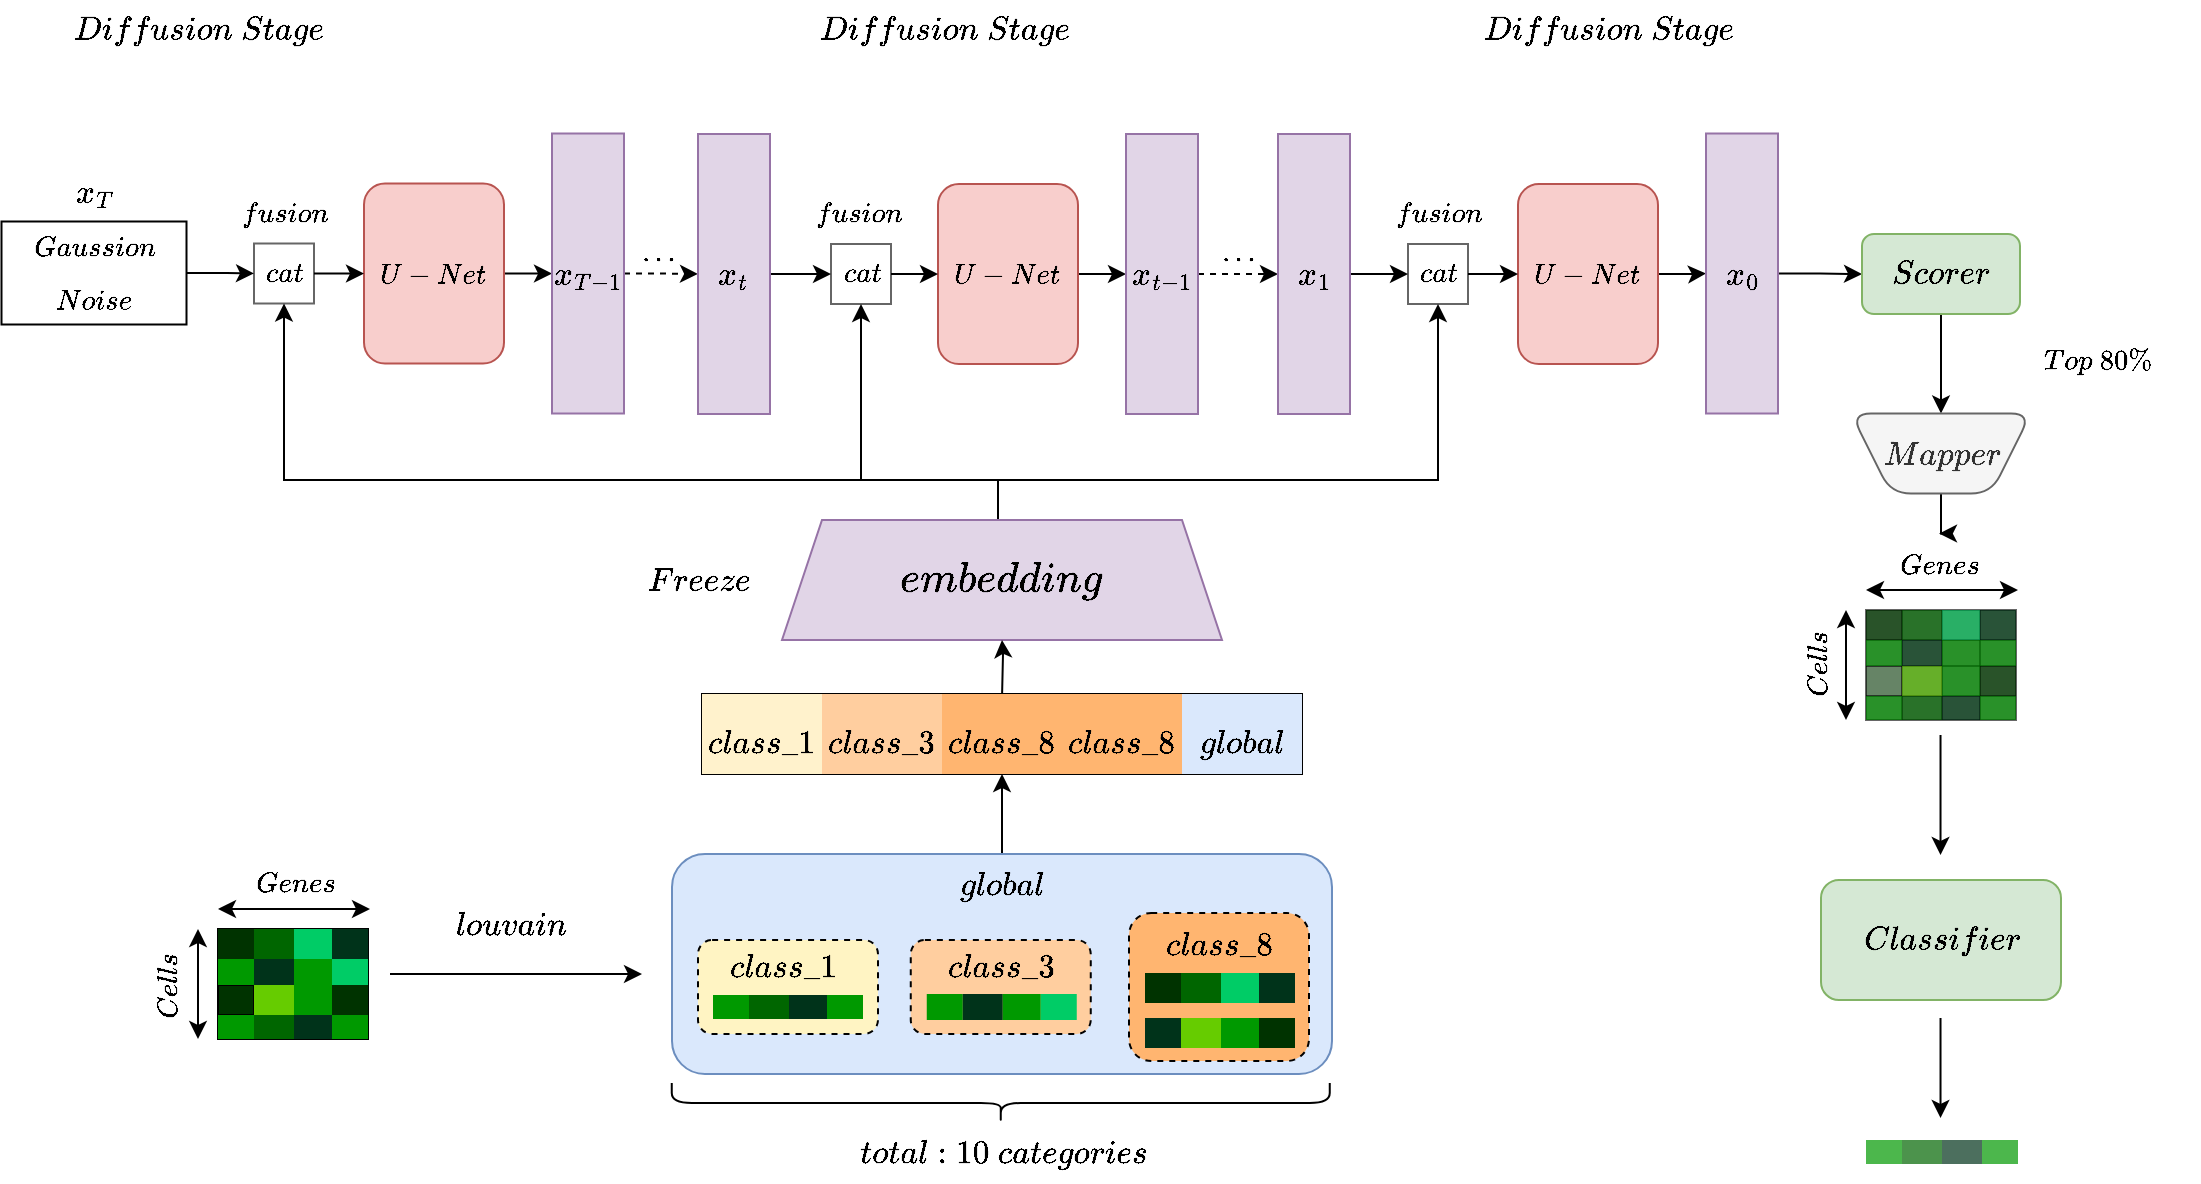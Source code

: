 <mxfile version="20.5.1" type="github">
  <diagram id="a45cf8ec-cd66-6f27-3ac3-be6e809c9e4a" name="Page-1">
    <mxGraphModel dx="1713" dy="1149" grid="1" gridSize="10" guides="1" tooltips="1" connect="1" arrows="1" fold="1" page="1" pageScale="1" pageWidth="827" pageHeight="1169" background="none" math="1" shadow="0">
      <root>
        <mxCell id="0" />
        <mxCell id="1" parent="0" />
        <mxCell id="RNldjSrTk-ECjSOE9ofg-17" style="edgeStyle=orthogonalEdgeStyle;rounded=0;orthogonalLoop=1;jettySize=auto;html=1;entryX=0.5;entryY=1;entryDx=0;entryDy=0;" edge="1" parent="1" source="a7p1xofD0uFk-9MtaVhH-249" target="a7p1xofD0uFk-9MtaVhH-190">
          <mxGeometry relative="1" as="geometry" />
        </mxCell>
        <mxCell id="a7p1xofD0uFk-9MtaVhH-249" value="" style="rounded=1;whiteSpace=wrap;html=1;strokeColor=#6c8ebf;fontFamily=Helvetica;fontSize=14;fillColor=#dae8fc;" parent="1" vertex="1">
          <mxGeometry x="497" y="1197" width="330" height="110" as="geometry" />
        </mxCell>
        <mxCell id="a7p1xofD0uFk-9MtaVhH-245" value="" style="rounded=1;whiteSpace=wrap;html=1;strokeColor=default;fontFamily=Helvetica;fontSize=14;fontColor=default;fillColor=#FFF4C3;dashed=1;" parent="1" vertex="1">
          <mxGeometry x="510" y="1240" width="90" height="47" as="geometry" />
        </mxCell>
        <mxCell id="a7p1xofD0uFk-9MtaVhH-242" value="" style="rounded=1;whiteSpace=wrap;html=1;strokeColor=default;fontFamily=Helvetica;fontSize=14;fontColor=default;fillColor=#FFB570;dashed=1;" parent="1" vertex="1">
          <mxGeometry x="725.5" y="1226.5" width="90" height="74" as="geometry" />
        </mxCell>
        <mxCell id="RNldjSrTk-ECjSOE9ofg-18" style="edgeStyle=orthogonalEdgeStyle;rounded=0;orthogonalLoop=1;jettySize=auto;html=1;entryX=0.5;entryY=1;entryDx=0;entryDy=0;" edge="1" parent="1" source="a7p1xofD0uFk-9MtaVhH-8" target="RNldjSrTk-ECjSOE9ofg-5">
          <mxGeometry relative="1" as="geometry">
            <Array as="points">
              <mxPoint x="660" y="1010" />
              <mxPoint x="303" y="1010" />
            </Array>
          </mxGeometry>
        </mxCell>
        <mxCell id="RNldjSrTk-ECjSOE9ofg-19" style="edgeStyle=orthogonalEdgeStyle;rounded=0;orthogonalLoop=1;jettySize=auto;html=1;entryX=0.5;entryY=1;entryDx=0;entryDy=0;" edge="1" parent="1" source="a7p1xofD0uFk-9MtaVhH-8" target="RNldjSrTk-ECjSOE9ofg-1">
          <mxGeometry relative="1" as="geometry">
            <Array as="points">
              <mxPoint x="660" y="1010" />
              <mxPoint x="592" y="1010" />
            </Array>
          </mxGeometry>
        </mxCell>
        <mxCell id="RNldjSrTk-ECjSOE9ofg-20" style="edgeStyle=orthogonalEdgeStyle;rounded=0;orthogonalLoop=1;jettySize=auto;html=1;entryX=0.5;entryY=1;entryDx=0;entryDy=0;" edge="1" parent="1" source="a7p1xofD0uFk-9MtaVhH-8" target="RNldjSrTk-ECjSOE9ofg-10">
          <mxGeometry relative="1" as="geometry">
            <Array as="points">
              <mxPoint x="660" y="1010" />
              <mxPoint x="880" y="1010" />
            </Array>
          </mxGeometry>
        </mxCell>
        <mxCell id="a7p1xofD0uFk-9MtaVhH-8" value="&lt;font style=&quot;font-size: 18px;&quot;&gt;$$embedding$$&lt;/font&gt;" style="shape=trapezoid;perimeter=trapezoidPerimeter;whiteSpace=wrap;html=1;fixedSize=1;fillColor=#e1d5e7;strokeColor=#9673a6;" parent="1" vertex="1">
          <mxGeometry x="552" y="1030" width="220" height="60" as="geometry" />
        </mxCell>
        <mxCell id="a7p1xofD0uFk-9MtaVhH-12" value="" style="edgeStyle=orthogonalEdgeStyle;rounded=0;orthogonalLoop=1;jettySize=auto;html=1;" parent="1" target="a7p1xofD0uFk-9MtaVhH-8" edge="1">
          <mxGeometry relative="1" as="geometry">
            <mxPoint x="662.048" y="1117" as="sourcePoint" />
          </mxGeometry>
        </mxCell>
        <mxCell id="a7p1xofD0uFk-9MtaVhH-46" value="$$fusion$$" style="text;html=1;align=center;verticalAlign=middle;resizable=0;points=[];autosize=1;strokeColor=none;fillColor=none;fontSize=12;fontFamily=Helvetica;fontColor=default;" parent="1" vertex="1">
          <mxGeometry x="263" y="861.75" width="80" height="30" as="geometry" />
        </mxCell>
        <mxCell id="a7p1xofD0uFk-9MtaVhH-52" value="" style="edgeStyle=orthogonalEdgeStyle;rounded=0;orthogonalLoop=1;jettySize=auto;html=1;fontFamily=Helvetica;fontSize=12;fontColor=default;" parent="1" source="a7p1xofD0uFk-9MtaVhH-49" target="a7p1xofD0uFk-9MtaVhH-51" edge="1">
          <mxGeometry relative="1" as="geometry" />
        </mxCell>
        <mxCell id="a7p1xofD0uFk-9MtaVhH-49" value="$$U-Net$$" style="rounded=1;whiteSpace=wrap;html=1;strokeColor=#b85450;fontFamily=Helvetica;fontSize=12;fillColor=#f8cecc;" parent="1" vertex="1">
          <mxGeometry x="343" y="861.75" width="70" height="90" as="geometry" />
        </mxCell>
        <mxCell id="RNldjSrTk-ECjSOE9ofg-15" style="edgeStyle=orthogonalEdgeStyle;rounded=0;orthogonalLoop=1;jettySize=auto;html=1;entryX=0;entryY=0.5;entryDx=0;entryDy=0;dashed=1;" edge="1" parent="1" source="a7p1xofD0uFk-9MtaVhH-51" target="a7p1xofD0uFk-9MtaVhH-71">
          <mxGeometry relative="1" as="geometry" />
        </mxCell>
        <mxCell id="a7p1xofD0uFk-9MtaVhH-51" value="&lt;font style=&quot;font-size: 14px;&quot;&gt;$$x_{T-1}$$&lt;/font&gt;" style="rounded=0;whiteSpace=wrap;html=1;strokeColor=#9673a6;fontFamily=Helvetica;fontSize=12;fillColor=#e1d5e7;" parent="1" vertex="1">
          <mxGeometry x="437" y="836.75" width="36" height="140" as="geometry" />
        </mxCell>
        <mxCell id="a7p1xofD0uFk-9MtaVhH-60" value="$$fusion$$" style="text;html=1;align=center;verticalAlign=middle;resizable=0;points=[];autosize=1;strokeColor=none;fillColor=none;fontSize=12;fontFamily=Helvetica;fontColor=default;" parent="1" vertex="1">
          <mxGeometry x="550" y="862" width="80" height="30" as="geometry" />
        </mxCell>
        <mxCell id="a7p1xofD0uFk-9MtaVhH-61" value="" style="edgeStyle=orthogonalEdgeStyle;rounded=0;orthogonalLoop=1;jettySize=auto;html=1;fontFamily=Helvetica;fontSize=12;fontColor=default;" parent="1" source="a7p1xofD0uFk-9MtaVhH-62" target="a7p1xofD0uFk-9MtaVhH-63" edge="1">
          <mxGeometry relative="1" as="geometry" />
        </mxCell>
        <mxCell id="a7p1xofD0uFk-9MtaVhH-62" value="$$U-Net$$" style="rounded=1;whiteSpace=wrap;html=1;strokeColor=#b85450;fontFamily=Helvetica;fontSize=12;fillColor=#f8cecc;" parent="1" vertex="1">
          <mxGeometry x="630" y="862" width="70" height="90" as="geometry" />
        </mxCell>
        <mxCell id="a7p1xofD0uFk-9MtaVhH-88" style="edgeStyle=orthogonalEdgeStyle;rounded=0;orthogonalLoop=1;jettySize=auto;html=1;entryX=0;entryY=0.5;entryDx=0;entryDy=0;dashed=1;fontFamily=Helvetica;fontSize=12;fontColor=default;" parent="1" source="a7p1xofD0uFk-9MtaVhH-63" target="a7p1xofD0uFk-9MtaVhH-86" edge="1">
          <mxGeometry relative="1" as="geometry" />
        </mxCell>
        <mxCell id="a7p1xofD0uFk-9MtaVhH-63" value="&lt;font style=&quot;font-size: 14px;&quot;&gt;$$x_{t-1}$$&lt;/font&gt;" style="rounded=0;whiteSpace=wrap;html=1;strokeColor=#9673a6;fontFamily=Helvetica;fontSize=12;fillColor=#e1d5e7;" parent="1" vertex="1">
          <mxGeometry x="724" y="837" width="36" height="140" as="geometry" />
        </mxCell>
        <mxCell id="RNldjSrTk-ECjSOE9ofg-4" style="edgeStyle=orthogonalEdgeStyle;rounded=0;orthogonalLoop=1;jettySize=auto;html=1;entryX=0;entryY=0.5;entryDx=0;entryDy=0;" edge="1" parent="1" source="a7p1xofD0uFk-9MtaVhH-71" target="RNldjSrTk-ECjSOE9ofg-1">
          <mxGeometry relative="1" as="geometry" />
        </mxCell>
        <mxCell id="a7p1xofD0uFk-9MtaVhH-71" value="&lt;font style=&quot;font-size: 14px;&quot;&gt;$$x_t$$&lt;/font&gt;" style="rounded=0;whiteSpace=wrap;html=1;strokeColor=#9673a6;fontFamily=Helvetica;fontSize=12;fillColor=#e1d5e7;" parent="1" vertex="1">
          <mxGeometry x="510" y="837" width="36" height="140" as="geometry" />
        </mxCell>
        <mxCell id="a7p1xofD0uFk-9MtaVhH-81" value="$$fusion$$" style="text;html=1;align=center;verticalAlign=middle;resizable=0;points=[];autosize=1;strokeColor=none;fillColor=none;fontSize=12;fontFamily=Helvetica;fontColor=default;" parent="1" vertex="1">
          <mxGeometry x="840" y="862" width="80" height="30" as="geometry" />
        </mxCell>
        <mxCell id="a7p1xofD0uFk-9MtaVhH-82" value="" style="edgeStyle=orthogonalEdgeStyle;rounded=0;orthogonalLoop=1;jettySize=auto;html=1;fontFamily=Helvetica;fontSize=12;fontColor=default;" parent="1" source="a7p1xofD0uFk-9MtaVhH-83" target="a7p1xofD0uFk-9MtaVhH-84" edge="1">
          <mxGeometry relative="1" as="geometry" />
        </mxCell>
        <mxCell id="a7p1xofD0uFk-9MtaVhH-83" value="$$U-Net$$" style="rounded=1;whiteSpace=wrap;html=1;strokeColor=#b85450;fontFamily=Helvetica;fontSize=12;fillColor=#f8cecc;" parent="1" vertex="1">
          <mxGeometry x="920" y="862" width="70" height="90" as="geometry" />
        </mxCell>
        <mxCell id="RNldjSrTk-ECjSOE9ofg-16" style="edgeStyle=orthogonalEdgeStyle;rounded=0;orthogonalLoop=1;jettySize=auto;html=1;entryX=0;entryY=0.5;entryDx=0;entryDy=0;" edge="1" parent="1" source="a7p1xofD0uFk-9MtaVhH-84" target="a7p1xofD0uFk-9MtaVhH-95">
          <mxGeometry relative="1" as="geometry" />
        </mxCell>
        <mxCell id="a7p1xofD0uFk-9MtaVhH-84" value="&lt;font style=&quot;font-size: 14px;&quot;&gt;$$x_0$$&lt;/font&gt;" style="rounded=0;whiteSpace=wrap;html=1;strokeColor=#9673a6;fontFamily=Helvetica;fontSize=12;fillColor=#e1d5e7;" parent="1" vertex="1">
          <mxGeometry x="1014" y="836.75" width="36" height="140" as="geometry" />
        </mxCell>
        <mxCell id="RNldjSrTk-ECjSOE9ofg-12" style="edgeStyle=orthogonalEdgeStyle;rounded=0;orthogonalLoop=1;jettySize=auto;html=1;entryX=0;entryY=0.5;entryDx=0;entryDy=0;" edge="1" parent="1" source="a7p1xofD0uFk-9MtaVhH-86" target="RNldjSrTk-ECjSOE9ofg-10">
          <mxGeometry relative="1" as="geometry" />
        </mxCell>
        <mxCell id="a7p1xofD0uFk-9MtaVhH-86" value="&lt;font style=&quot;font-size: 14px;&quot;&gt;$$x_1$$&lt;/font&gt;" style="rounded=0;whiteSpace=wrap;html=1;strokeColor=#9673a6;fontFamily=Helvetica;fontSize=12;fillColor=#e1d5e7;" parent="1" vertex="1">
          <mxGeometry x="800" y="837" width="36" height="140" as="geometry" />
        </mxCell>
        <mxCell id="a7p1xofD0uFk-9MtaVhH-89" value="&lt;b&gt;$$...$$&lt;/b&gt;" style="text;html=1;align=center;verticalAlign=middle;resizable=0;points=[];autosize=1;strokeColor=none;fillColor=none;fontSize=12;fontFamily=Helvetica;fontColor=default;" parent="1" vertex="1">
          <mxGeometry x="750" y="880.75" width="60" height="30" as="geometry" />
        </mxCell>
        <mxCell id="a7p1xofD0uFk-9MtaVhH-92" value="$$Diffusion\ Stage$$" style="text;html=1;align=center;verticalAlign=middle;resizable=0;points=[];autosize=1;strokeColor=none;fillColor=none;fontSize=14;fontFamily=Helvetica;fontColor=default;" parent="1" vertex="1">
          <mxGeometry x="185" y="770" width="150" height="30" as="geometry" />
        </mxCell>
        <mxCell id="a7p1xofD0uFk-9MtaVhH-93" value="$$Diffusion\ Stage$$" style="text;html=1;align=center;verticalAlign=middle;resizable=0;points=[];autosize=1;strokeColor=none;fillColor=none;fontSize=14;fontFamily=Helvetica;fontColor=default;" parent="1" vertex="1">
          <mxGeometry x="557.5" y="770" width="150" height="30" as="geometry" />
        </mxCell>
        <mxCell id="a7p1xofD0uFk-9MtaVhH-94" value="$$Diffusion\ Stage$$" style="text;html=1;align=center;verticalAlign=middle;resizable=0;points=[];autosize=1;strokeColor=none;fillColor=none;fontSize=14;fontFamily=Helvetica;fontColor=default;" parent="1" vertex="1">
          <mxGeometry x="890" y="770" width="150" height="30" as="geometry" />
        </mxCell>
        <mxCell id="RNldjSrTk-ECjSOE9ofg-21" style="edgeStyle=orthogonalEdgeStyle;rounded=0;orthogonalLoop=1;jettySize=auto;html=1;entryX=0.5;entryY=1;entryDx=0;entryDy=0;" edge="1" parent="1" source="a7p1xofD0uFk-9MtaVhH-95" target="a7p1xofD0uFk-9MtaVhH-125">
          <mxGeometry relative="1" as="geometry" />
        </mxCell>
        <mxCell id="a7p1xofD0uFk-9MtaVhH-95" value="$$Scorer$$" style="rounded=1;whiteSpace=wrap;html=1;strokeColor=#82b366;fontFamily=Helvetica;fontSize=14;fillColor=#d5e8d4;" parent="1" vertex="1">
          <mxGeometry x="1092" y="887" width="79" height="40" as="geometry" />
        </mxCell>
        <mxCell id="a7p1xofD0uFk-9MtaVhH-96" value="" style="shape=table;startSize=0;container=1;collapsible=0;childLayout=tableLayout;rounded=1;strokeColor=default;fontFamily=Helvetica;fontSize=12;fontColor=default;fillColor=#003300;html=1;opacity=60;" parent="1" vertex="1">
          <mxGeometry x="1094" y="1075" width="75" height="55" as="geometry" />
        </mxCell>
        <mxCell id="a7p1xofD0uFk-9MtaVhH-97" value="" style="shape=tableRow;horizontal=0;startSize=0;swimlaneHead=0;swimlaneBody=0;top=0;left=0;bottom=0;right=0;collapsible=0;dropTarget=0;fillColor=none;points=[[0,0.5],[1,0.5]];portConstraint=eastwest;rounded=1;strokeColor=default;fontFamily=Helvetica;fontSize=12;fontColor=default;html=1;opacity=60;" parent="a7p1xofD0uFk-9MtaVhH-96" vertex="1">
          <mxGeometry width="75" height="15" as="geometry" />
        </mxCell>
        <mxCell id="a7p1xofD0uFk-9MtaVhH-98" value="" style="shape=partialRectangle;html=1;whiteSpace=wrap;connectable=0;overflow=hidden;fillColor=#003300;top=0;left=0;bottom=0;right=0;pointerEvents=1;rounded=1;strokeColor=default;fontFamily=Helvetica;fontSize=12;fontColor=default;opacity=60;" parent="a7p1xofD0uFk-9MtaVhH-97" vertex="1">
          <mxGeometry width="18" height="15" as="geometry">
            <mxRectangle width="18" height="15" as="alternateBounds" />
          </mxGeometry>
        </mxCell>
        <mxCell id="a7p1xofD0uFk-9MtaVhH-99" value="" style="shape=partialRectangle;html=1;whiteSpace=wrap;connectable=0;overflow=hidden;top=0;left=0;bottom=0;right=0;pointerEvents=1;rounded=1;fontFamily=Helvetica;fontSize=12;fillColor=#006600;opacity=60;" parent="a7p1xofD0uFk-9MtaVhH-97" vertex="1">
          <mxGeometry x="18" width="20" height="15" as="geometry">
            <mxRectangle width="20" height="15" as="alternateBounds" />
          </mxGeometry>
        </mxCell>
        <mxCell id="a7p1xofD0uFk-9MtaVhH-100" value="" style="shape=partialRectangle;html=1;whiteSpace=wrap;connectable=0;overflow=hidden;top=0;left=0;bottom=0;right=0;pointerEvents=1;rounded=1;fontFamily=Helvetica;fontSize=12;fillColor=#00CC66;opacity=60;" parent="a7p1xofD0uFk-9MtaVhH-97" vertex="1">
          <mxGeometry x="38" width="19" height="15" as="geometry">
            <mxRectangle width="19" height="15" as="alternateBounds" />
          </mxGeometry>
        </mxCell>
        <mxCell id="a7p1xofD0uFk-9MtaVhH-101" value="" style="shape=partialRectangle;html=1;whiteSpace=wrap;connectable=0;overflow=hidden;fillColor=#00331A;top=0;left=0;bottom=0;right=0;pointerEvents=1;rounded=1;strokeColor=default;fontFamily=Helvetica;fontSize=12;fontColor=default;opacity=60;" parent="a7p1xofD0uFk-9MtaVhH-97" vertex="1">
          <mxGeometry x="57" width="18" height="15" as="geometry">
            <mxRectangle width="18" height="15" as="alternateBounds" />
          </mxGeometry>
        </mxCell>
        <mxCell id="a7p1xofD0uFk-9MtaVhH-102" value="" style="shape=tableRow;horizontal=0;startSize=0;swimlaneHead=0;swimlaneBody=0;top=0;left=0;bottom=0;right=0;collapsible=0;dropTarget=0;fillColor=none;points=[[0,0.5],[1,0.5]];portConstraint=eastwest;rounded=1;strokeColor=default;fontFamily=Helvetica;fontSize=12;fontColor=default;html=1;opacity=60;" parent="a7p1xofD0uFk-9MtaVhH-96" vertex="1">
          <mxGeometry y="15" width="75" height="13" as="geometry" />
        </mxCell>
        <mxCell id="a7p1xofD0uFk-9MtaVhH-103" value="" style="shape=partialRectangle;html=1;whiteSpace=wrap;connectable=0;overflow=hidden;fillColor=#009900;top=0;left=0;bottom=0;right=0;pointerEvents=1;rounded=1;strokeColor=default;fontFamily=Helvetica;fontSize=12;fontColor=default;opacity=60;" parent="a7p1xofD0uFk-9MtaVhH-102" vertex="1">
          <mxGeometry width="18" height="13" as="geometry">
            <mxRectangle width="18" height="13" as="alternateBounds" />
          </mxGeometry>
        </mxCell>
        <mxCell id="a7p1xofD0uFk-9MtaVhH-104" value="" style="shape=partialRectangle;html=1;whiteSpace=wrap;connectable=0;overflow=hidden;fillColor=#00331A;top=0;left=0;bottom=0;right=0;pointerEvents=1;rounded=1;strokeColor=default;fontFamily=Helvetica;fontSize=12;fontColor=default;opacity=60;" parent="a7p1xofD0uFk-9MtaVhH-102" vertex="1">
          <mxGeometry x="18" width="20" height="13" as="geometry">
            <mxRectangle width="20" height="13" as="alternateBounds" />
          </mxGeometry>
        </mxCell>
        <mxCell id="a7p1xofD0uFk-9MtaVhH-105" value="" style="shape=partialRectangle;html=1;whiteSpace=wrap;connectable=0;overflow=hidden;fillColor=#009900;top=0;left=0;bottom=0;right=0;pointerEvents=1;rounded=1;strokeColor=default;fontFamily=Helvetica;fontSize=12;fontColor=default;opacity=60;" parent="a7p1xofD0uFk-9MtaVhH-102" vertex="1">
          <mxGeometry x="38" width="19" height="13" as="geometry">
            <mxRectangle width="19" height="13" as="alternateBounds" />
          </mxGeometry>
        </mxCell>
        <mxCell id="a7p1xofD0uFk-9MtaVhH-106" value="" style="shape=partialRectangle;html=1;whiteSpace=wrap;connectable=0;overflow=hidden;fillColor=#009900;top=0;left=0;bottom=0;right=0;pointerEvents=1;rounded=1;strokeColor=default;fontFamily=Helvetica;fontSize=12;fontColor=default;opacity=60;" parent="a7p1xofD0uFk-9MtaVhH-102" vertex="1">
          <mxGeometry x="57" width="18" height="13" as="geometry">
            <mxRectangle width="18" height="13" as="alternateBounds" />
          </mxGeometry>
        </mxCell>
        <mxCell id="a7p1xofD0uFk-9MtaVhH-107" value="" style="shape=tableRow;horizontal=0;startSize=0;swimlaneHead=0;swimlaneBody=0;top=0;left=0;bottom=0;right=0;collapsible=0;dropTarget=0;fillColor=none;points=[[0,0.5],[1,0.5]];portConstraint=eastwest;rounded=1;strokeColor=default;fontFamily=Helvetica;fontSize=12;fontColor=default;html=1;opacity=60;" parent="a7p1xofD0uFk-9MtaVhH-96" vertex="1">
          <mxGeometry y="28" width="75" height="15" as="geometry" />
        </mxCell>
        <mxCell id="a7p1xofD0uFk-9MtaVhH-108" value="" style="shape=partialRectangle;html=1;whiteSpace=wrap;connectable=0;overflow=hidden;fillColor=none;top=0;left=0;bottom=0;right=0;pointerEvents=1;rounded=1;strokeColor=default;fontFamily=Helvetica;fontSize=12;fontColor=default;opacity=60;" parent="a7p1xofD0uFk-9MtaVhH-107" vertex="1">
          <mxGeometry width="18" height="15" as="geometry">
            <mxRectangle width="18" height="15" as="alternateBounds" />
          </mxGeometry>
        </mxCell>
        <mxCell id="a7p1xofD0uFk-9MtaVhH-109" value="" style="shape=partialRectangle;html=1;whiteSpace=wrap;connectable=0;overflow=hidden;fillColor=#66CC00;top=0;left=0;bottom=0;right=0;pointerEvents=1;rounded=1;strokeColor=default;fontFamily=Helvetica;fontSize=12;fontColor=default;opacity=60;" parent="a7p1xofD0uFk-9MtaVhH-107" vertex="1">
          <mxGeometry x="18" width="20" height="15" as="geometry">
            <mxRectangle width="20" height="15" as="alternateBounds" />
          </mxGeometry>
        </mxCell>
        <mxCell id="a7p1xofD0uFk-9MtaVhH-110" value="" style="shape=partialRectangle;html=1;whiteSpace=wrap;connectable=0;overflow=hidden;fillColor=#009900;top=0;left=0;bottom=0;right=0;pointerEvents=1;rounded=1;strokeColor=default;fontFamily=Helvetica;fontSize=12;fontColor=default;opacity=60;" parent="a7p1xofD0uFk-9MtaVhH-107" vertex="1">
          <mxGeometry x="38" width="19" height="15" as="geometry">
            <mxRectangle width="19" height="15" as="alternateBounds" />
          </mxGeometry>
        </mxCell>
        <mxCell id="a7p1xofD0uFk-9MtaVhH-111" value="" style="shape=partialRectangle;html=1;whiteSpace=wrap;connectable=0;overflow=hidden;fillColor=#003300;top=0;left=0;bottom=0;right=0;pointerEvents=1;rounded=1;strokeColor=default;fontFamily=Helvetica;fontSize=12;fontColor=default;opacity=60;" parent="a7p1xofD0uFk-9MtaVhH-107" vertex="1">
          <mxGeometry x="57" width="18" height="15" as="geometry">
            <mxRectangle width="18" height="15" as="alternateBounds" />
          </mxGeometry>
        </mxCell>
        <mxCell id="a7p1xofD0uFk-9MtaVhH-112" value="" style="shape=tableRow;horizontal=0;startSize=0;swimlaneHead=0;swimlaneBody=0;top=0;left=0;bottom=0;right=0;collapsible=0;dropTarget=0;fillColor=none;points=[[0,0.5],[1,0.5]];portConstraint=eastwest;rounded=1;strokeColor=default;fontFamily=Helvetica;fontSize=12;fontColor=default;html=1;opacity=60;" parent="a7p1xofD0uFk-9MtaVhH-96" vertex="1">
          <mxGeometry y="43" width="75" height="12" as="geometry" />
        </mxCell>
        <mxCell id="a7p1xofD0uFk-9MtaVhH-113" value="" style="shape=partialRectangle;html=1;whiteSpace=wrap;connectable=0;overflow=hidden;fillColor=#009900;top=0;left=0;bottom=0;right=0;pointerEvents=1;rounded=1;strokeColor=default;fontFamily=Helvetica;fontSize=12;fontColor=default;opacity=60;" parent="a7p1xofD0uFk-9MtaVhH-112" vertex="1">
          <mxGeometry width="18" height="12" as="geometry">
            <mxRectangle width="18" height="12" as="alternateBounds" />
          </mxGeometry>
        </mxCell>
        <mxCell id="a7p1xofD0uFk-9MtaVhH-114" value="" style="shape=partialRectangle;html=1;whiteSpace=wrap;connectable=0;overflow=hidden;fillColor=#006600;top=0;left=0;bottom=0;right=0;pointerEvents=1;rounded=1;strokeColor=default;fontFamily=Helvetica;fontSize=12;fontColor=default;opacity=60;" parent="a7p1xofD0uFk-9MtaVhH-112" vertex="1">
          <mxGeometry x="18" width="20" height="12" as="geometry">
            <mxRectangle width="20" height="12" as="alternateBounds" />
          </mxGeometry>
        </mxCell>
        <mxCell id="a7p1xofD0uFk-9MtaVhH-115" value="" style="shape=partialRectangle;html=1;whiteSpace=wrap;connectable=0;overflow=hidden;top=0;left=0;bottom=0;right=0;pointerEvents=1;rounded=1;fontFamily=Helvetica;fontSize=12;fillColor=#00331A;opacity=60;" parent="a7p1xofD0uFk-9MtaVhH-112" vertex="1">
          <mxGeometry x="38" width="19" height="12" as="geometry">
            <mxRectangle width="19" height="12" as="alternateBounds" />
          </mxGeometry>
        </mxCell>
        <mxCell id="a7p1xofD0uFk-9MtaVhH-116" value="" style="shape=partialRectangle;html=1;whiteSpace=wrap;connectable=0;overflow=hidden;fillColor=#009900;top=0;left=0;bottom=0;right=0;pointerEvents=1;rounded=1;strokeColor=default;fontFamily=Helvetica;fontSize=12;fontColor=default;opacity=60;" parent="a7p1xofD0uFk-9MtaVhH-112" vertex="1">
          <mxGeometry x="57" width="18" height="12" as="geometry">
            <mxRectangle width="18" height="12" as="alternateBounds" />
          </mxGeometry>
        </mxCell>
        <mxCell id="a7p1xofD0uFk-9MtaVhH-117" value="" style="endArrow=classic;startArrow=classic;html=1;rounded=0;fontFamily=Helvetica;fontSize=12;fontColor=default;" parent="1" edge="1">
          <mxGeometry width="50" height="50" relative="1" as="geometry">
            <mxPoint x="1094" y="1065" as="sourcePoint" />
            <mxPoint x="1170" y="1065" as="targetPoint" />
          </mxGeometry>
        </mxCell>
        <mxCell id="a7p1xofD0uFk-9MtaVhH-118" value="" style="endArrow=classic;startArrow=classic;html=1;rounded=0;fontFamily=Helvetica;fontSize=12;fontColor=default;" parent="1" edge="1">
          <mxGeometry width="50" height="50" relative="1" as="geometry">
            <mxPoint x="1084" y="1130" as="sourcePoint" />
            <mxPoint x="1084" y="1075" as="targetPoint" />
          </mxGeometry>
        </mxCell>
        <mxCell id="a7p1xofD0uFk-9MtaVhH-119" value="&lt;font style=&quot;font-size: 12px;&quot;&gt;$$Genes$$&lt;/font&gt;" style="text;html=1;align=center;verticalAlign=middle;resizable=0;points=[];autosize=1;strokeColor=none;fillColor=none;fontSize=12;fontFamily=Helvetica;fontColor=default;" parent="1" vertex="1">
          <mxGeometry x="1085" y="1037.5" width="90" height="30" as="geometry" />
        </mxCell>
        <mxCell id="a7p1xofD0uFk-9MtaVhH-120" value="&lt;font style=&quot;font-size: 12px;&quot;&gt;$$Cells$$&lt;/font&gt;" style="text;html=1;align=center;verticalAlign=middle;resizable=0;points=[];autosize=1;strokeColor=none;fillColor=none;fontSize=10;fontFamily=Helvetica;fontColor=default;horizontal=0;" parent="1" vertex="1">
          <mxGeometry x="1050" y="1067.5" width="40" height="70" as="geometry" />
        </mxCell>
        <mxCell id="RNldjSrTk-ECjSOE9ofg-9" style="edgeStyle=orthogonalEdgeStyle;rounded=0;orthogonalLoop=1;jettySize=auto;html=1;entryX=0;entryY=0.5;entryDx=0;entryDy=0;" edge="1" parent="1" source="a7p1xofD0uFk-9MtaVhH-121" target="RNldjSrTk-ECjSOE9ofg-5">
          <mxGeometry relative="1" as="geometry" />
        </mxCell>
        <mxCell id="a7p1xofD0uFk-9MtaVhH-121" value="&lt;div&gt;&lt;font style=&quot;font-size: 12px;&quot;&gt;$$Gaussion$$&lt;/font&gt;&lt;/div&gt;&lt;div&gt;&lt;font style=&quot;font-size: 12px;&quot;&gt;$$Noise$$&lt;/font&gt;&lt;/div&gt;" style="rounded=0;whiteSpace=wrap;html=1;strokeColor=default;fontFamily=Helvetica;fontSize=14;fontColor=default;fillColor=default;" parent="1" vertex="1">
          <mxGeometry x="161.75" y="880.75" width="92.5" height="51.5" as="geometry" />
        </mxCell>
        <mxCell id="a7p1xofD0uFk-9MtaVhH-126" style="edgeStyle=orthogonalEdgeStyle;rounded=0;orthogonalLoop=1;jettySize=auto;html=1;entryX=0.505;entryY=0.003;entryDx=0;entryDy=0;entryPerimeter=0;fontFamily=Helvetica;fontSize=12;fontColor=default;" parent="1" source="a7p1xofD0uFk-9MtaVhH-125" target="a7p1xofD0uFk-9MtaVhH-119" edge="1">
          <mxGeometry relative="1" as="geometry" />
        </mxCell>
        <mxCell id="a7p1xofD0uFk-9MtaVhH-125" value="&lt;font style=&quot;font-size: 14px;&quot;&gt;$$Mapper$$&lt;/font&gt;" style="shape=trapezoid;perimeter=trapezoidPerimeter;whiteSpace=wrap;html=1;fixedSize=1;rounded=1;strokeColor=#666666;fontFamily=Helvetica;fontSize=12;fontColor=#333333;fillColor=#f5f5f5;direction=west;" parent="1" vertex="1">
          <mxGeometry x="1086.5" y="976.75" width="90" height="40" as="geometry" />
        </mxCell>
        <mxCell id="a7p1xofD0uFk-9MtaVhH-128" value="$$Top\ 80\%$$" style="text;html=1;align=center;verticalAlign=middle;resizable=0;points=[];autosize=1;strokeColor=none;fillColor=none;fontSize=12;fontFamily=Helvetica;fontColor=default;" parent="1" vertex="1">
          <mxGeometry x="1160" y="935" width="100" height="30" as="geometry" />
        </mxCell>
        <mxCell id="a7p1xofD0uFk-9MtaVhH-188" value="$$x_T$$" style="text;html=1;align=center;verticalAlign=middle;resizable=0;points=[];autosize=1;strokeColor=none;fillColor=none;fontSize=14;fontFamily=Helvetica;fontColor=default;" parent="1" vertex="1">
          <mxGeometry x="168" y="850.75" width="80" height="30" as="geometry" />
        </mxCell>
        <mxCell id="a7p1xofD0uFk-9MtaVhH-189" value="$$Freeze$$" style="text;html=1;align=center;verticalAlign=middle;resizable=0;points=[];autosize=1;strokeColor=none;fillColor=none;fontSize=14;fontFamily=Helvetica;fontColor=default;" parent="1" vertex="1">
          <mxGeometry x="459.5" y="1045" width="100" height="30" as="geometry" />
        </mxCell>
        <mxCell id="a7p1xofD0uFk-9MtaVhH-190" value="" style="shape=table;startSize=0;container=1;collapsible=0;childLayout=tableLayout;rounded=1;strokeColor=#000000;fontFamily=Helvetica;fontSize=14;fillColor=#dae8fc;html=1;shadow=0;" parent="1" vertex="1">
          <mxGeometry x="512" y="1117" width="300" height="40" as="geometry" />
        </mxCell>
        <mxCell id="a7p1xofD0uFk-9MtaVhH-191" value="" style="shape=tableRow;horizontal=0;startSize=0;swimlaneHead=0;swimlaneBody=0;top=0;left=0;bottom=0;right=0;collapsible=0;dropTarget=0;fillColor=none;points=[[0,0.5],[1,0.5]];portConstraint=eastwest;rounded=1;strokeColor=#000000;fontFamily=Helvetica;fontSize=14;fontColor=default;html=1;shadow=0;" parent="a7p1xofD0uFk-9MtaVhH-190" vertex="1">
          <mxGeometry width="300" height="40" as="geometry" />
        </mxCell>
        <mxCell id="a7p1xofD0uFk-9MtaVhH-192" value="$$class\_1$$" style="shape=partialRectangle;html=1;whiteSpace=wrap;connectable=0;overflow=hidden;fillColor=#fff2cc;top=0;left=0;bottom=0;right=0;pointerEvents=1;rounded=1;strokeColor=#000000;fontFamily=Helvetica;fontSize=14;shadow=0;" parent="a7p1xofD0uFk-9MtaVhH-191" vertex="1">
          <mxGeometry width="60" height="40" as="geometry">
            <mxRectangle width="60" height="40" as="alternateBounds" />
          </mxGeometry>
        </mxCell>
        <mxCell id="a7p1xofD0uFk-9MtaVhH-193" value="$$class\_3$$" style="shape=partialRectangle;html=1;whiteSpace=wrap;connectable=0;overflow=hidden;fillColor=#FFCE9F;top=0;left=0;bottom=0;right=0;pointerEvents=1;rounded=1;strokeColor=#000000;fontFamily=Helvetica;fontSize=14;shadow=0;" parent="a7p1xofD0uFk-9MtaVhH-191" vertex="1">
          <mxGeometry x="60" width="60" height="40" as="geometry">
            <mxRectangle width="60" height="40" as="alternateBounds" />
          </mxGeometry>
        </mxCell>
        <mxCell id="a7p1xofD0uFk-9MtaVhH-194" value="$$class\_8$$" style="shape=partialRectangle;html=1;whiteSpace=wrap;connectable=0;overflow=hidden;fillColor=#FFB570;top=0;left=0;bottom=0;right=0;pointerEvents=1;rounded=1;strokeColor=#000000;fontFamily=Helvetica;fontSize=14;horizontal=1;verticalAlign=middle;align=center;gradientColor=none;shadow=0;" parent="a7p1xofD0uFk-9MtaVhH-191" vertex="1">
          <mxGeometry x="120" width="60" height="40" as="geometry">
            <mxRectangle width="60" height="40" as="alternateBounds" />
          </mxGeometry>
        </mxCell>
        <mxCell id="a7p1xofD0uFk-9MtaVhH-195" value="$$class\_8$$" style="shape=partialRectangle;html=1;whiteSpace=wrap;connectable=0;overflow=hidden;fillColor=#FFB570;top=0;left=0;bottom=0;right=0;pointerEvents=1;rounded=1;strokeColor=#000000;fontFamily=Helvetica;fontSize=14;shadow=0;" parent="a7p1xofD0uFk-9MtaVhH-191" vertex="1">
          <mxGeometry x="180" width="60" height="40" as="geometry">
            <mxRectangle width="60" height="40" as="alternateBounds" />
          </mxGeometry>
        </mxCell>
        <mxCell id="a7p1xofD0uFk-9MtaVhH-281" value="$$global$$" style="shape=partialRectangle;html=1;whiteSpace=wrap;connectable=0;overflow=hidden;fillColor=#dae8fc;top=0;left=0;bottom=0;right=0;pointerEvents=1;rounded=1;strokeColor=#000000;fontFamily=Helvetica;fontSize=14;shadow=0;" parent="a7p1xofD0uFk-9MtaVhH-191" vertex="1">
          <mxGeometry x="240" width="60" height="40" as="geometry">
            <mxRectangle width="60" height="40" as="alternateBounds" />
          </mxGeometry>
        </mxCell>
        <mxCell id="a7p1xofD0uFk-9MtaVhH-196" value="" style="shape=table;startSize=0;container=1;collapsible=0;childLayout=tableLayout;rounded=1;strokeColor=default;fontFamily=Helvetica;fontSize=12;fontColor=default;fillColor=#003300;html=1;" parent="1" vertex="1">
          <mxGeometry x="270" y="1234.5" width="75" height="55" as="geometry" />
        </mxCell>
        <mxCell id="a7p1xofD0uFk-9MtaVhH-197" value="" style="shape=tableRow;horizontal=0;startSize=0;swimlaneHead=0;swimlaneBody=0;top=0;left=0;bottom=0;right=0;collapsible=0;dropTarget=0;fillColor=none;points=[[0,0.5],[1,0.5]];portConstraint=eastwest;rounded=1;strokeColor=default;fontFamily=Helvetica;fontSize=12;fontColor=default;html=1;" parent="a7p1xofD0uFk-9MtaVhH-196" vertex="1">
          <mxGeometry width="75" height="15" as="geometry" />
        </mxCell>
        <mxCell id="a7p1xofD0uFk-9MtaVhH-198" value="" style="shape=partialRectangle;html=1;whiteSpace=wrap;connectable=0;overflow=hidden;fillColor=#003300;top=0;left=0;bottom=0;right=0;pointerEvents=1;rounded=1;strokeColor=default;fontFamily=Helvetica;fontSize=12;fontColor=default;" parent="a7p1xofD0uFk-9MtaVhH-197" vertex="1">
          <mxGeometry width="18" height="15" as="geometry">
            <mxRectangle width="18" height="15" as="alternateBounds" />
          </mxGeometry>
        </mxCell>
        <mxCell id="a7p1xofD0uFk-9MtaVhH-199" value="" style="shape=partialRectangle;html=1;whiteSpace=wrap;connectable=0;overflow=hidden;top=0;left=0;bottom=0;right=0;pointerEvents=1;rounded=1;fontFamily=Helvetica;fontSize=12;fillColor=#006600;" parent="a7p1xofD0uFk-9MtaVhH-197" vertex="1">
          <mxGeometry x="18" width="20" height="15" as="geometry">
            <mxRectangle width="20" height="15" as="alternateBounds" />
          </mxGeometry>
        </mxCell>
        <mxCell id="a7p1xofD0uFk-9MtaVhH-200" value="" style="shape=partialRectangle;html=1;whiteSpace=wrap;connectable=0;overflow=hidden;top=0;left=0;bottom=0;right=0;pointerEvents=1;rounded=1;fontFamily=Helvetica;fontSize=12;fillColor=#00CC66;" parent="a7p1xofD0uFk-9MtaVhH-197" vertex="1">
          <mxGeometry x="38" width="19" height="15" as="geometry">
            <mxRectangle width="19" height="15" as="alternateBounds" />
          </mxGeometry>
        </mxCell>
        <mxCell id="a7p1xofD0uFk-9MtaVhH-201" value="" style="shape=partialRectangle;html=1;whiteSpace=wrap;connectable=0;overflow=hidden;fillColor=#00331A;top=0;left=0;bottom=0;right=0;pointerEvents=1;rounded=1;strokeColor=default;fontFamily=Helvetica;fontSize=12;fontColor=default;" parent="a7p1xofD0uFk-9MtaVhH-197" vertex="1">
          <mxGeometry x="57" width="18" height="15" as="geometry">
            <mxRectangle width="18" height="15" as="alternateBounds" />
          </mxGeometry>
        </mxCell>
        <mxCell id="a7p1xofD0uFk-9MtaVhH-202" value="" style="shape=tableRow;horizontal=0;startSize=0;swimlaneHead=0;swimlaneBody=0;top=0;left=0;bottom=0;right=0;collapsible=0;dropTarget=0;fillColor=none;points=[[0,0.5],[1,0.5]];portConstraint=eastwest;rounded=1;strokeColor=default;fontFamily=Helvetica;fontSize=12;fontColor=default;html=1;" parent="a7p1xofD0uFk-9MtaVhH-196" vertex="1">
          <mxGeometry y="15" width="75" height="13" as="geometry" />
        </mxCell>
        <mxCell id="a7p1xofD0uFk-9MtaVhH-203" value="" style="shape=partialRectangle;html=1;whiteSpace=wrap;connectable=0;overflow=hidden;fillColor=#009900;top=0;left=0;bottom=0;right=0;pointerEvents=1;rounded=1;strokeColor=default;fontFamily=Helvetica;fontSize=12;fontColor=default;" parent="a7p1xofD0uFk-9MtaVhH-202" vertex="1">
          <mxGeometry width="18" height="13" as="geometry">
            <mxRectangle width="18" height="13" as="alternateBounds" />
          </mxGeometry>
        </mxCell>
        <mxCell id="a7p1xofD0uFk-9MtaVhH-204" value="" style="shape=partialRectangle;html=1;whiteSpace=wrap;connectable=0;overflow=hidden;fillColor=#00331A;top=0;left=0;bottom=0;right=0;pointerEvents=1;rounded=1;strokeColor=default;fontFamily=Helvetica;fontSize=12;fontColor=default;" parent="a7p1xofD0uFk-9MtaVhH-202" vertex="1">
          <mxGeometry x="18" width="20" height="13" as="geometry">
            <mxRectangle width="20" height="13" as="alternateBounds" />
          </mxGeometry>
        </mxCell>
        <mxCell id="a7p1xofD0uFk-9MtaVhH-205" value="" style="shape=partialRectangle;html=1;whiteSpace=wrap;connectable=0;overflow=hidden;fillColor=#009900;top=0;left=0;bottom=0;right=0;pointerEvents=1;rounded=1;strokeColor=default;fontFamily=Helvetica;fontSize=12;fontColor=default;" parent="a7p1xofD0uFk-9MtaVhH-202" vertex="1">
          <mxGeometry x="38" width="19" height="13" as="geometry">
            <mxRectangle width="19" height="13" as="alternateBounds" />
          </mxGeometry>
        </mxCell>
        <mxCell id="a7p1xofD0uFk-9MtaVhH-206" value="" style="shape=partialRectangle;html=1;whiteSpace=wrap;connectable=0;overflow=hidden;fillColor=#00CC66;top=0;left=0;bottom=0;right=0;pointerEvents=1;rounded=1;strokeColor=default;fontFamily=Helvetica;fontSize=12;fontColor=default;" parent="a7p1xofD0uFk-9MtaVhH-202" vertex="1">
          <mxGeometry x="57" width="18" height="13" as="geometry">
            <mxRectangle width="18" height="13" as="alternateBounds" />
          </mxGeometry>
        </mxCell>
        <mxCell id="a7p1xofD0uFk-9MtaVhH-207" value="" style="shape=tableRow;horizontal=0;startSize=0;swimlaneHead=0;swimlaneBody=0;top=0;left=0;bottom=0;right=0;collapsible=0;dropTarget=0;fillColor=none;points=[[0,0.5],[1,0.5]];portConstraint=eastwest;rounded=1;strokeColor=default;fontFamily=Helvetica;fontSize=12;fontColor=default;html=1;" parent="a7p1xofD0uFk-9MtaVhH-196" vertex="1">
          <mxGeometry y="28" width="75" height="15" as="geometry" />
        </mxCell>
        <mxCell id="a7p1xofD0uFk-9MtaVhH-208" value="" style="shape=partialRectangle;html=1;whiteSpace=wrap;connectable=0;overflow=hidden;fillColor=none;top=0;left=0;bottom=0;right=0;pointerEvents=1;rounded=1;strokeColor=default;fontFamily=Helvetica;fontSize=12;fontColor=default;" parent="a7p1xofD0uFk-9MtaVhH-207" vertex="1">
          <mxGeometry width="18" height="15" as="geometry">
            <mxRectangle width="18" height="15" as="alternateBounds" />
          </mxGeometry>
        </mxCell>
        <mxCell id="a7p1xofD0uFk-9MtaVhH-209" value="" style="shape=partialRectangle;html=1;whiteSpace=wrap;connectable=0;overflow=hidden;fillColor=#66CC00;top=0;left=0;bottom=0;right=0;pointerEvents=1;rounded=1;strokeColor=default;fontFamily=Helvetica;fontSize=12;fontColor=default;" parent="a7p1xofD0uFk-9MtaVhH-207" vertex="1">
          <mxGeometry x="18" width="20" height="15" as="geometry">
            <mxRectangle width="20" height="15" as="alternateBounds" />
          </mxGeometry>
        </mxCell>
        <mxCell id="a7p1xofD0uFk-9MtaVhH-210" value="" style="shape=partialRectangle;html=1;whiteSpace=wrap;connectable=0;overflow=hidden;fillColor=#009900;top=0;left=0;bottom=0;right=0;pointerEvents=1;rounded=1;strokeColor=default;fontFamily=Helvetica;fontSize=12;fontColor=default;" parent="a7p1xofD0uFk-9MtaVhH-207" vertex="1">
          <mxGeometry x="38" width="19" height="15" as="geometry">
            <mxRectangle width="19" height="15" as="alternateBounds" />
          </mxGeometry>
        </mxCell>
        <mxCell id="a7p1xofD0uFk-9MtaVhH-211" value="" style="shape=partialRectangle;html=1;whiteSpace=wrap;connectable=0;overflow=hidden;fillColor=#003300;top=0;left=0;bottom=0;right=0;pointerEvents=1;rounded=1;strokeColor=default;fontFamily=Helvetica;fontSize=12;fontColor=default;" parent="a7p1xofD0uFk-9MtaVhH-207" vertex="1">
          <mxGeometry x="57" width="18" height="15" as="geometry">
            <mxRectangle width="18" height="15" as="alternateBounds" />
          </mxGeometry>
        </mxCell>
        <mxCell id="a7p1xofD0uFk-9MtaVhH-212" value="" style="shape=tableRow;horizontal=0;startSize=0;swimlaneHead=0;swimlaneBody=0;top=0;left=0;bottom=0;right=0;collapsible=0;dropTarget=0;fillColor=none;points=[[0,0.5],[1,0.5]];portConstraint=eastwest;rounded=1;strokeColor=default;fontFamily=Helvetica;fontSize=12;fontColor=default;html=1;" parent="a7p1xofD0uFk-9MtaVhH-196" vertex="1">
          <mxGeometry y="43" width="75" height="12" as="geometry" />
        </mxCell>
        <mxCell id="a7p1xofD0uFk-9MtaVhH-213" value="" style="shape=partialRectangle;html=1;whiteSpace=wrap;connectable=0;overflow=hidden;fillColor=#009900;top=0;left=0;bottom=0;right=0;pointerEvents=1;rounded=1;strokeColor=default;fontFamily=Helvetica;fontSize=12;fontColor=default;" parent="a7p1xofD0uFk-9MtaVhH-212" vertex="1">
          <mxGeometry width="18" height="12" as="geometry">
            <mxRectangle width="18" height="12" as="alternateBounds" />
          </mxGeometry>
        </mxCell>
        <mxCell id="a7p1xofD0uFk-9MtaVhH-214" value="" style="shape=partialRectangle;html=1;whiteSpace=wrap;connectable=0;overflow=hidden;fillColor=#006600;top=0;left=0;bottom=0;right=0;pointerEvents=1;rounded=1;strokeColor=default;fontFamily=Helvetica;fontSize=12;fontColor=default;" parent="a7p1xofD0uFk-9MtaVhH-212" vertex="1">
          <mxGeometry x="18" width="20" height="12" as="geometry">
            <mxRectangle width="20" height="12" as="alternateBounds" />
          </mxGeometry>
        </mxCell>
        <mxCell id="a7p1xofD0uFk-9MtaVhH-215" value="" style="shape=partialRectangle;html=1;whiteSpace=wrap;connectable=0;overflow=hidden;top=0;left=0;bottom=0;right=0;pointerEvents=1;rounded=1;fontFamily=Helvetica;fontSize=12;fillColor=#00331A;" parent="a7p1xofD0uFk-9MtaVhH-212" vertex="1">
          <mxGeometry x="38" width="19" height="12" as="geometry">
            <mxRectangle width="19" height="12" as="alternateBounds" />
          </mxGeometry>
        </mxCell>
        <mxCell id="a7p1xofD0uFk-9MtaVhH-216" value="" style="shape=partialRectangle;html=1;whiteSpace=wrap;connectable=0;overflow=hidden;fillColor=#009900;top=0;left=0;bottom=0;right=0;pointerEvents=1;rounded=1;strokeColor=default;fontFamily=Helvetica;fontSize=12;fontColor=default;" parent="a7p1xofD0uFk-9MtaVhH-212" vertex="1">
          <mxGeometry x="57" width="18" height="12" as="geometry">
            <mxRectangle width="18" height="12" as="alternateBounds" />
          </mxGeometry>
        </mxCell>
        <mxCell id="a7p1xofD0uFk-9MtaVhH-217" value="" style="endArrow=classic;startArrow=classic;html=1;rounded=0;fontFamily=Helvetica;fontSize=12;fontColor=default;" parent="1" edge="1">
          <mxGeometry width="50" height="50" relative="1" as="geometry">
            <mxPoint x="270" y="1224.5" as="sourcePoint" />
            <mxPoint x="346" y="1224.5" as="targetPoint" />
          </mxGeometry>
        </mxCell>
        <mxCell id="a7p1xofD0uFk-9MtaVhH-218" value="" style="endArrow=classic;startArrow=classic;html=1;rounded=0;fontFamily=Helvetica;fontSize=12;fontColor=default;" parent="1" edge="1">
          <mxGeometry width="50" height="50" relative="1" as="geometry">
            <mxPoint x="260" y="1289.5" as="sourcePoint" />
            <mxPoint x="260" y="1234.5" as="targetPoint" />
          </mxGeometry>
        </mxCell>
        <mxCell id="a7p1xofD0uFk-9MtaVhH-219" value="&lt;font style=&quot;font-size: 12px;&quot;&gt;$$Cells$$&lt;/font&gt;" style="text;html=1;align=center;verticalAlign=middle;resizable=0;points=[];autosize=1;strokeColor=none;fillColor=none;fontSize=10;fontFamily=Helvetica;fontColor=default;horizontal=0;" parent="1" vertex="1">
          <mxGeometry x="225" y="1228.5" width="40" height="70" as="geometry" />
        </mxCell>
        <mxCell id="a7p1xofD0uFk-9MtaVhH-220" value="&lt;font style=&quot;font-size: 12px;&quot;&gt;$$Genes$$&lt;/font&gt;" style="text;html=1;align=center;verticalAlign=middle;resizable=0;points=[];autosize=1;strokeColor=none;fillColor=none;fontSize=12;fontFamily=Helvetica;fontColor=default;" parent="1" vertex="1">
          <mxGeometry x="262.5" y="1197" width="90" height="30" as="geometry" />
        </mxCell>
        <mxCell id="a7p1xofD0uFk-9MtaVhH-221" value="" style="endArrow=classic;html=1;rounded=0;fontFamily=Helvetica;fontSize=14;fontColor=default;" parent="1" edge="1">
          <mxGeometry width="50" height="50" relative="1" as="geometry">
            <mxPoint x="356" y="1257" as="sourcePoint" />
            <mxPoint x="482" y="1257" as="targetPoint" />
          </mxGeometry>
        </mxCell>
        <mxCell id="a7p1xofD0uFk-9MtaVhH-222" value="" style="shape=partialRectangle;html=1;whiteSpace=wrap;connectable=0;overflow=hidden;fillColor=#003300;top=0;left=0;bottom=0;right=0;pointerEvents=1;rounded=1;strokeColor=default;fontFamily=Helvetica;fontSize=12;fontColor=default;" parent="1" vertex="1">
          <mxGeometry x="733.5" y="1256.5" width="18" height="15" as="geometry">
            <mxRectangle width="18" height="15" as="alternateBounds" />
          </mxGeometry>
        </mxCell>
        <mxCell id="a7p1xofD0uFk-9MtaVhH-223" value="" style="shape=partialRectangle;html=1;whiteSpace=wrap;connectable=0;overflow=hidden;top=0;left=0;bottom=0;right=0;pointerEvents=1;rounded=1;fontFamily=Helvetica;fontSize=12;fillColor=#006600;" parent="1" vertex="1">
          <mxGeometry x="751.5" y="1256.5" width="20" height="15" as="geometry">
            <mxRectangle width="20" height="15" as="alternateBounds" />
          </mxGeometry>
        </mxCell>
        <mxCell id="a7p1xofD0uFk-9MtaVhH-224" value="" style="shape=partialRectangle;html=1;whiteSpace=wrap;connectable=0;overflow=hidden;top=0;left=0;bottom=0;right=0;pointerEvents=1;rounded=1;fontFamily=Helvetica;fontSize=12;fillColor=#00CC66;" parent="1" vertex="1">
          <mxGeometry x="771.5" y="1256.5" width="19" height="15" as="geometry">
            <mxRectangle width="19" height="15" as="alternateBounds" />
          </mxGeometry>
        </mxCell>
        <mxCell id="a7p1xofD0uFk-9MtaVhH-225" value="" style="shape=partialRectangle;html=1;whiteSpace=wrap;connectable=0;overflow=hidden;fillColor=#00331A;top=0;left=0;bottom=0;right=0;pointerEvents=1;rounded=1;strokeColor=default;fontFamily=Helvetica;fontSize=12;fontColor=default;" parent="1" vertex="1">
          <mxGeometry x="790.5" y="1256.5" width="18" height="15" as="geometry">
            <mxRectangle width="18" height="15" as="alternateBounds" />
          </mxGeometry>
        </mxCell>
        <mxCell id="a7p1xofD0uFk-9MtaVhH-230" value="" style="shape=partialRectangle;html=1;whiteSpace=wrap;connectable=0;overflow=hidden;fillColor=#00331A;top=0;left=0;bottom=0;right=0;pointerEvents=1;rounded=1;strokeColor=#00331A;fontFamily=Helvetica;fontSize=12;fontColor=default;" parent="1" vertex="1">
          <mxGeometry x="733.5" y="1279" width="18" height="15" as="geometry">
            <mxRectangle width="18" height="15" as="alternateBounds" />
          </mxGeometry>
        </mxCell>
        <mxCell id="a7p1xofD0uFk-9MtaVhH-231" value="" style="shape=partialRectangle;html=1;whiteSpace=wrap;connectable=0;overflow=hidden;fillColor=#66CC00;top=0;left=0;bottom=0;right=0;pointerEvents=1;rounded=1;strokeColor=default;fontFamily=Helvetica;fontSize=12;fontColor=default;" parent="1" vertex="1">
          <mxGeometry x="751.5" y="1279" width="20" height="15" as="geometry">
            <mxRectangle width="20" height="15" as="alternateBounds" />
          </mxGeometry>
        </mxCell>
        <mxCell id="a7p1xofD0uFk-9MtaVhH-232" value="" style="shape=partialRectangle;html=1;whiteSpace=wrap;connectable=0;overflow=hidden;fillColor=#009900;top=0;left=0;bottom=0;right=0;pointerEvents=1;rounded=1;strokeColor=default;fontFamily=Helvetica;fontSize=12;fontColor=default;" parent="1" vertex="1">
          <mxGeometry x="771.5" y="1279" width="19" height="15" as="geometry">
            <mxRectangle width="19" height="15" as="alternateBounds" />
          </mxGeometry>
        </mxCell>
        <mxCell id="a7p1xofD0uFk-9MtaVhH-233" value="" style="shape=partialRectangle;html=1;whiteSpace=wrap;connectable=0;overflow=hidden;fillColor=#003300;top=0;left=0;bottom=0;right=0;pointerEvents=1;rounded=1;strokeColor=default;fontFamily=Helvetica;fontSize=12;fontColor=default;" parent="1" vertex="1">
          <mxGeometry x="790.5" y="1279" width="18" height="15" as="geometry">
            <mxRectangle width="18" height="15" as="alternateBounds" />
          </mxGeometry>
        </mxCell>
        <mxCell id="a7p1xofD0uFk-9MtaVhH-238" value="" style="shape=partialRectangle;html=1;whiteSpace=wrap;connectable=0;overflow=hidden;fillColor=#009900;top=0;left=0;bottom=0;right=0;pointerEvents=1;rounded=1;strokeColor=default;fontFamily=Helvetica;fontSize=12;fontColor=default;" parent="1" vertex="1">
          <mxGeometry x="517.5" y="1267.5" width="18" height="12" as="geometry">
            <mxRectangle width="18" height="12" as="alternateBounds" />
          </mxGeometry>
        </mxCell>
        <mxCell id="a7p1xofD0uFk-9MtaVhH-239" value="" style="shape=partialRectangle;html=1;whiteSpace=wrap;connectable=0;overflow=hidden;fillColor=#006600;top=0;left=0;bottom=0;right=0;pointerEvents=1;rounded=1;strokeColor=default;fontFamily=Helvetica;fontSize=12;fontColor=default;" parent="1" vertex="1">
          <mxGeometry x="535.5" y="1267.5" width="20" height="12" as="geometry">
            <mxRectangle width="20" height="12" as="alternateBounds" />
          </mxGeometry>
        </mxCell>
        <mxCell id="a7p1xofD0uFk-9MtaVhH-240" value="" style="shape=partialRectangle;html=1;whiteSpace=wrap;connectable=0;overflow=hidden;top=0;left=0;bottom=0;right=0;pointerEvents=1;rounded=1;fontFamily=Helvetica;fontSize=12;fillColor=#00331A;" parent="1" vertex="1">
          <mxGeometry x="555.5" y="1267.5" width="19" height="12" as="geometry">
            <mxRectangle width="19" height="12" as="alternateBounds" />
          </mxGeometry>
        </mxCell>
        <mxCell id="a7p1xofD0uFk-9MtaVhH-241" value="" style="shape=partialRectangle;html=1;whiteSpace=wrap;connectable=0;overflow=hidden;fillColor=#009900;top=0;left=0;bottom=0;right=0;pointerEvents=1;rounded=1;strokeColor=default;fontFamily=Helvetica;fontSize=12;fontColor=default;" parent="1" vertex="1">
          <mxGeometry x="574.5" y="1267.5" width="18" height="12" as="geometry">
            <mxRectangle width="18" height="12" as="alternateBounds" />
          </mxGeometry>
        </mxCell>
        <mxCell id="a7p1xofD0uFk-9MtaVhH-243" value="$$class\_8$$" style="text;html=1;align=center;verticalAlign=middle;resizable=0;points=[];autosize=1;strokeColor=none;fillColor=none;fontSize=14;fontFamily=Helvetica;fontColor=default;" parent="1" vertex="1">
          <mxGeometry x="714.5" y="1226.5" width="110" height="30" as="geometry" />
        </mxCell>
        <mxCell id="a7p1xofD0uFk-9MtaVhH-246" value="$$class\_1$$" style="text;html=1;align=center;verticalAlign=middle;resizable=0;points=[];autosize=1;strokeColor=none;fillColor=none;fontSize=14;fontFamily=Helvetica;fontColor=default;" parent="1" vertex="1">
          <mxGeometry x="497" y="1238" width="110" height="30" as="geometry" />
        </mxCell>
        <mxCell id="a7p1xofD0uFk-9MtaVhH-247" value="" style="rounded=1;whiteSpace=wrap;html=1;strokeColor=default;fontFamily=Helvetica;fontSize=14;fontColor=default;fillColor=#FFCE9F;dashed=1;" parent="1" vertex="1">
          <mxGeometry x="616.38" y="1240" width="90" height="47" as="geometry" />
        </mxCell>
        <mxCell id="a7p1xofD0uFk-9MtaVhH-234" value="" style="shape=partialRectangle;html=1;whiteSpace=wrap;connectable=0;overflow=hidden;fillColor=#009900;top=0;left=0;bottom=0;right=0;pointerEvents=1;rounded=1;strokeColor=default;fontFamily=Helvetica;fontSize=12;fontColor=default;" parent="1" vertex="1">
          <mxGeometry x="624.38" y="1267" width="18" height="13" as="geometry">
            <mxRectangle width="18" height="13" as="alternateBounds" />
          </mxGeometry>
        </mxCell>
        <mxCell id="a7p1xofD0uFk-9MtaVhH-235" value="" style="shape=partialRectangle;html=1;whiteSpace=wrap;connectable=0;overflow=hidden;fillColor=#00331A;top=0;left=0;bottom=0;right=0;pointerEvents=1;rounded=1;strokeColor=default;fontFamily=Helvetica;fontSize=12;fontColor=default;" parent="1" vertex="1">
          <mxGeometry x="642.38" y="1267" width="20" height="13" as="geometry">
            <mxRectangle width="20" height="13" as="alternateBounds" />
          </mxGeometry>
        </mxCell>
        <mxCell id="a7p1xofD0uFk-9MtaVhH-236" value="" style="shape=partialRectangle;html=1;whiteSpace=wrap;connectable=0;overflow=hidden;fillColor=#009900;top=0;left=0;bottom=0;right=0;pointerEvents=1;rounded=1;strokeColor=default;fontFamily=Helvetica;fontSize=12;fontColor=default;" parent="1" vertex="1">
          <mxGeometry x="662.38" y="1267" width="19" height="13" as="geometry">
            <mxRectangle width="19" height="13" as="alternateBounds" />
          </mxGeometry>
        </mxCell>
        <mxCell id="a7p1xofD0uFk-9MtaVhH-237" value="" style="shape=partialRectangle;html=1;whiteSpace=wrap;connectable=0;overflow=hidden;fillColor=#00CC66;top=0;left=0;bottom=0;right=0;pointerEvents=1;rounded=1;strokeColor=default;fontFamily=Helvetica;fontSize=12;fontColor=default;" parent="1" vertex="1">
          <mxGeometry x="681.38" y="1267" width="18" height="13" as="geometry">
            <mxRectangle width="18" height="13" as="alternateBounds" />
          </mxGeometry>
        </mxCell>
        <mxCell id="a7p1xofD0uFk-9MtaVhH-248" value="$$class\_3$$" style="text;html=1;align=center;verticalAlign=middle;resizable=0;points=[];autosize=1;strokeColor=none;fillColor=none;fontSize=14;fontFamily=Helvetica;fontColor=default;" parent="1" vertex="1">
          <mxGeometry x="606.38" y="1238" width="110" height="30" as="geometry" />
        </mxCell>
        <mxCell id="a7p1xofD0uFk-9MtaVhH-251" value="$$global$$" style="text;html=1;align=center;verticalAlign=middle;resizable=0;points=[];autosize=1;strokeColor=none;fillColor=none;fontSize=14;fontFamily=Helvetica;fontColor=default;" parent="1" vertex="1">
          <mxGeometry x="617" y="1197" width="90" height="30" as="geometry" />
        </mxCell>
        <mxCell id="a7p1xofD0uFk-9MtaVhH-252" value="$$louvain$$" style="text;html=1;align=center;verticalAlign=middle;resizable=0;points=[];autosize=1;strokeColor=none;fillColor=none;fontSize=14;fontFamily=Helvetica;fontColor=default;" parent="1" vertex="1">
          <mxGeometry x="366" y="1217.5" width="100" height="30" as="geometry" />
        </mxCell>
        <mxCell id="a7p1xofD0uFk-9MtaVhH-254" value="" style="shape=curlyBracket;whiteSpace=wrap;html=1;rounded=1;flipH=1;strokeColor=default;fontFamily=Helvetica;fontSize=14;fontColor=default;fillColor=default;rotation=90;" parent="1" vertex="1">
          <mxGeometry x="651.38" y="1157" width="20" height="329" as="geometry" />
        </mxCell>
        <mxCell id="a7p1xofD0uFk-9MtaVhH-255" value="$$total:10\ categories$$" style="text;html=1;align=center;verticalAlign=middle;resizable=0;points=[];autosize=1;strokeColor=none;fillColor=none;fontSize=14;fontFamily=Helvetica;fontColor=default;" parent="1" vertex="1">
          <mxGeometry x="577" y="1331" width="170" height="30" as="geometry" />
        </mxCell>
        <mxCell id="a7p1xofD0uFk-9MtaVhH-257" value="$$Classifier$$" style="rounded=1;whiteSpace=wrap;html=1;strokeColor=#82b366;fontFamily=Helvetica;fontSize=14;fillColor=#d5e8d4;" parent="1" vertex="1">
          <mxGeometry x="1071.5" y="1210" width="120" height="60" as="geometry" />
        </mxCell>
        <mxCell id="a7p1xofD0uFk-9MtaVhH-258" value="" style="endArrow=classic;html=1;rounded=0;fontFamily=Helvetica;fontSize=14;fontColor=default;" parent="1" edge="1">
          <mxGeometry width="50" height="50" relative="1" as="geometry">
            <mxPoint x="1131.26" y="1137.5" as="sourcePoint" />
            <mxPoint x="1131.26" y="1197.5" as="targetPoint" />
          </mxGeometry>
        </mxCell>
        <mxCell id="a7p1xofD0uFk-9MtaVhH-269" value="" style="shape=partialRectangle;html=1;whiteSpace=wrap;connectable=0;overflow=hidden;fillColor=#009900;top=0;left=0;bottom=0;right=0;pointerEvents=1;rounded=1;strokeColor=default;fontFamily=Helvetica;fontSize=12;fontColor=default;opacity=70;" parent="1" vertex="1">
          <mxGeometry x="1094" y="1340" width="18" height="12" as="geometry">
            <mxRectangle width="18" height="12" as="alternateBounds" />
          </mxGeometry>
        </mxCell>
        <mxCell id="a7p1xofD0uFk-9MtaVhH-270" value="" style="shape=partialRectangle;html=1;whiteSpace=wrap;connectable=0;overflow=hidden;fillColor=#006600;top=0;left=0;bottom=0;right=0;pointerEvents=1;rounded=1;strokeColor=default;fontFamily=Helvetica;fontSize=12;fontColor=default;opacity=70;" parent="1" vertex="1">
          <mxGeometry x="1112" y="1340" width="20" height="12" as="geometry">
            <mxRectangle width="20" height="12" as="alternateBounds" />
          </mxGeometry>
        </mxCell>
        <mxCell id="a7p1xofD0uFk-9MtaVhH-271" value="" style="shape=partialRectangle;html=1;whiteSpace=wrap;connectable=0;overflow=hidden;top=0;left=0;bottom=0;right=0;pointerEvents=1;rounded=1;fontFamily=Helvetica;fontSize=12;fillColor=#00331A;opacity=70;" parent="1" vertex="1">
          <mxGeometry x="1132" y="1340" width="20" height="12" as="geometry">
            <mxRectangle width="19" height="12" as="alternateBounds" />
          </mxGeometry>
        </mxCell>
        <mxCell id="a7p1xofD0uFk-9MtaVhH-272" value="" style="shape=partialRectangle;html=1;whiteSpace=wrap;connectable=0;overflow=hidden;fillColor=#009900;top=0;left=0;bottom=0;right=0;pointerEvents=1;rounded=1;strokeColor=default;fontFamily=Helvetica;fontSize=12;fontColor=default;opacity=70;" parent="1" vertex="1">
          <mxGeometry x="1152" y="1340" width="18" height="12" as="geometry">
            <mxRectangle width="18" height="12" as="alternateBounds" />
          </mxGeometry>
        </mxCell>
        <mxCell id="a7p1xofD0uFk-9MtaVhH-274" value="" style="endArrow=classic;html=1;rounded=0;fontFamily=Helvetica;fontSize=14;fontColor=default;" parent="1" edge="1">
          <mxGeometry width="50" height="50" relative="1" as="geometry">
            <mxPoint x="1131.26" y="1279" as="sourcePoint" />
            <mxPoint x="1131.26" y="1329" as="targetPoint" />
          </mxGeometry>
        </mxCell>
        <mxCell id="RNldjSrTk-ECjSOE9ofg-3" value="" style="edgeStyle=orthogonalEdgeStyle;rounded=0;orthogonalLoop=1;jettySize=auto;html=1;entryX=0;entryY=0.5;entryDx=0;entryDy=0;" edge="1" parent="1" source="RNldjSrTk-ECjSOE9ofg-1" target="a7p1xofD0uFk-9MtaVhH-62">
          <mxGeometry relative="1" as="geometry" />
        </mxCell>
        <mxCell id="RNldjSrTk-ECjSOE9ofg-1" value="$$cat$$" style="rounded=0;whiteSpace=wrap;html=1;opacity=60;" vertex="1" parent="1">
          <mxGeometry x="576.5" y="892" width="30" height="30" as="geometry" />
        </mxCell>
        <mxCell id="RNldjSrTk-ECjSOE9ofg-8" style="edgeStyle=orthogonalEdgeStyle;rounded=0;orthogonalLoop=1;jettySize=auto;html=1;entryX=0;entryY=0.5;entryDx=0;entryDy=0;" edge="1" parent="1" source="RNldjSrTk-ECjSOE9ofg-5" target="a7p1xofD0uFk-9MtaVhH-49">
          <mxGeometry relative="1" as="geometry" />
        </mxCell>
        <mxCell id="RNldjSrTk-ECjSOE9ofg-5" value="$$cat$$" style="rounded=0;whiteSpace=wrap;html=1;opacity=60;" vertex="1" parent="1">
          <mxGeometry x="288" y="891.75" width="30" height="30" as="geometry" />
        </mxCell>
        <mxCell id="RNldjSrTk-ECjSOE9ofg-11" style="edgeStyle=orthogonalEdgeStyle;rounded=0;orthogonalLoop=1;jettySize=auto;html=1;entryX=0;entryY=0.5;entryDx=0;entryDy=0;" edge="1" parent="1" source="RNldjSrTk-ECjSOE9ofg-10" target="a7p1xofD0uFk-9MtaVhH-83">
          <mxGeometry relative="1" as="geometry" />
        </mxCell>
        <mxCell id="RNldjSrTk-ECjSOE9ofg-10" value="$$cat$$" style="rounded=0;whiteSpace=wrap;html=1;opacity=60;" vertex="1" parent="1">
          <mxGeometry x="865" y="892" width="30" height="30" as="geometry" />
        </mxCell>
        <mxCell id="a7p1xofD0uFk-9MtaVhH-78" value="&lt;b&gt;&lt;font style=&quot;font-size: 12px;&quot;&gt;$$...$$&lt;/font&gt;&lt;/b&gt;" style="text;html=1;align=center;verticalAlign=middle;resizable=0;points=[];autosize=1;strokeColor=none;fillColor=none;fontSize=10;fontFamily=Helvetica;fontColor=default;" parent="1" vertex="1">
          <mxGeometry x="459.5" y="880.75" width="60" height="30" as="geometry" />
        </mxCell>
      </root>
    </mxGraphModel>
  </diagram>
</mxfile>
